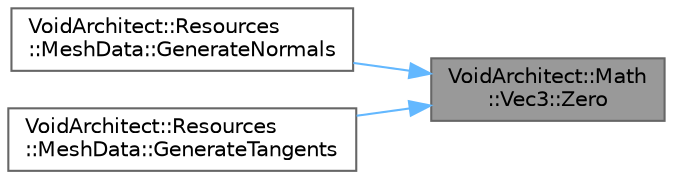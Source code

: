 digraph "VoidArchitect::Math::Vec3::Zero"
{
 // LATEX_PDF_SIZE
  bgcolor="transparent";
  edge [fontname=Helvetica,fontsize=10,labelfontname=Helvetica,labelfontsize=10];
  node [fontname=Helvetica,fontsize=10,shape=box,height=0.2,width=0.4];
  rankdir="RL";
  Node1 [id="Node000001",label="VoidArchitect::Math\l::Vec3::Zero",height=0.2,width=0.4,color="gray40", fillcolor="grey60", style="filled", fontcolor="black",tooltip=" "];
  Node1 -> Node2 [id="edge1_Node000001_Node000002",dir="back",color="steelblue1",style="solid",tooltip=" "];
  Node2 [id="Node000002",label="VoidArchitect::Resources\l::MeshData::GenerateNormals",height=0.2,width=0.4,color="grey40", fillcolor="white", style="filled",URL="$class_void_architect_1_1_resources_1_1_mesh_data.html#a7ef86c044d4b0d694864565225ad4ad6",tooltip=" "];
  Node1 -> Node3 [id="edge2_Node000001_Node000003",dir="back",color="steelblue1",style="solid",tooltip=" "];
  Node3 [id="Node000003",label="VoidArchitect::Resources\l::MeshData::GenerateTangents",height=0.2,width=0.4,color="grey40", fillcolor="white", style="filled",URL="$class_void_architect_1_1_resources_1_1_mesh_data.html#a8ae55dcc2167f883c853cc72f8df33c1",tooltip=" "];
}
